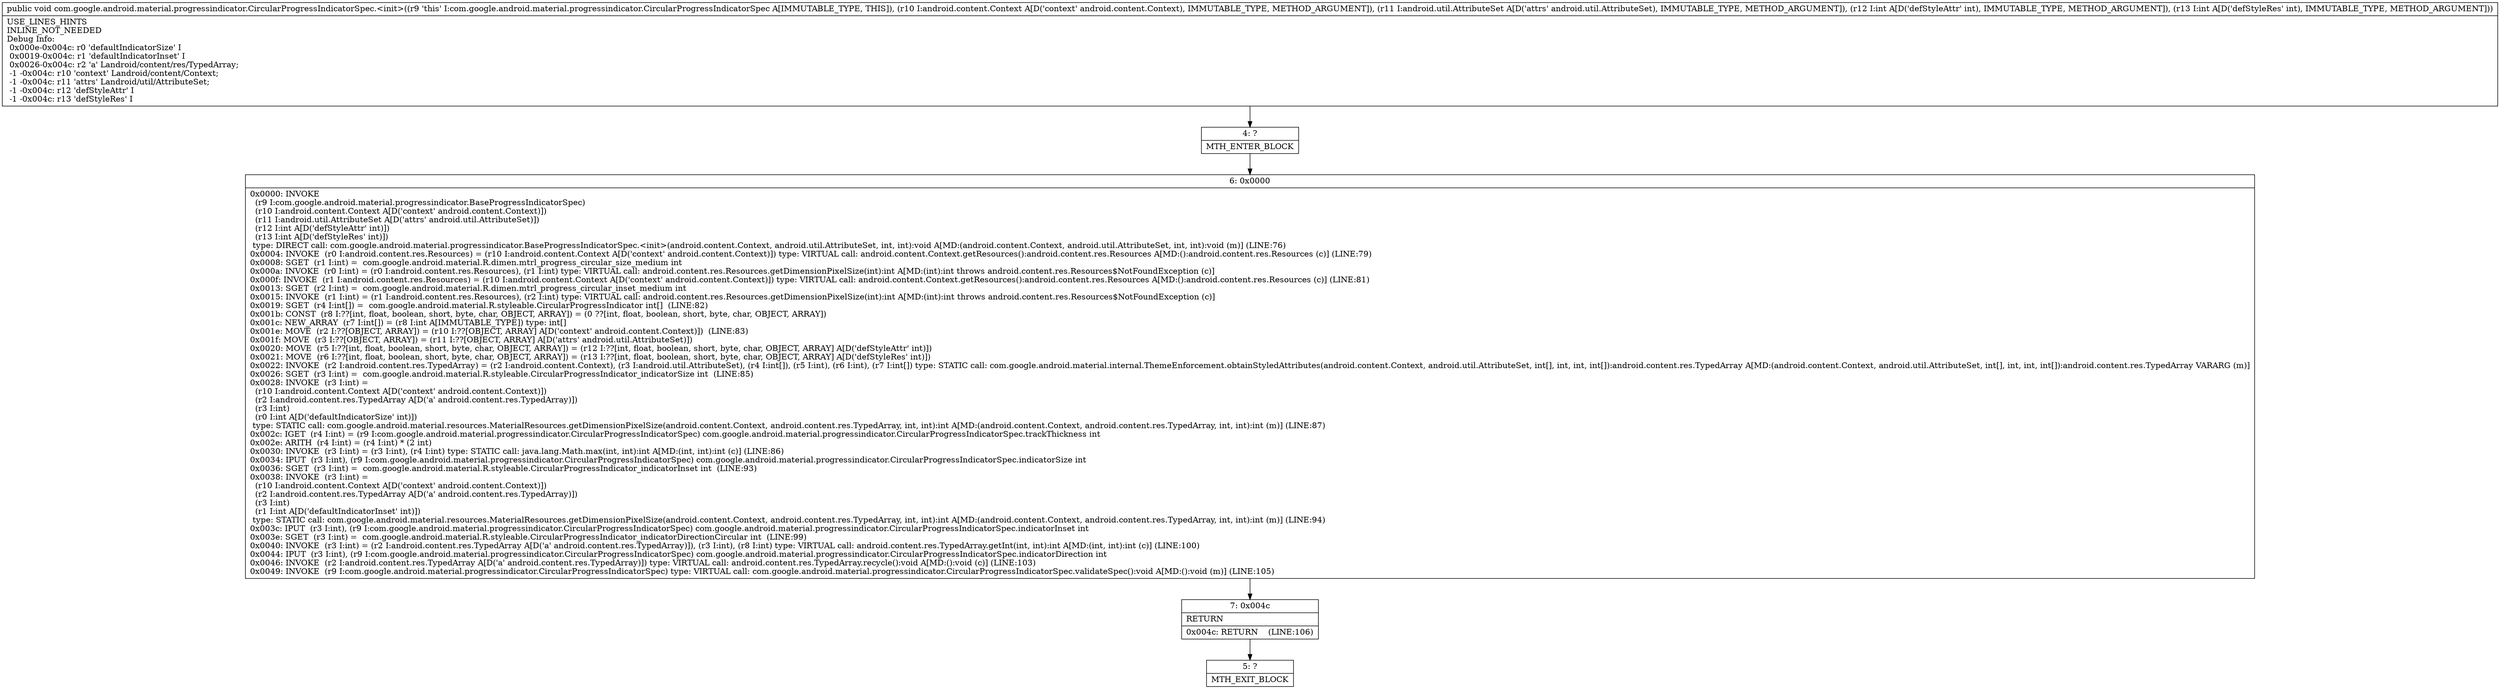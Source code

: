 digraph "CFG forcom.google.android.material.progressindicator.CircularProgressIndicatorSpec.\<init\>(Landroid\/content\/Context;Landroid\/util\/AttributeSet;II)V" {
Node_4 [shape=record,label="{4\:\ ?|MTH_ENTER_BLOCK\l}"];
Node_6 [shape=record,label="{6\:\ 0x0000|0x0000: INVOKE  \l  (r9 I:com.google.android.material.progressindicator.BaseProgressIndicatorSpec)\l  (r10 I:android.content.Context A[D('context' android.content.Context)])\l  (r11 I:android.util.AttributeSet A[D('attrs' android.util.AttributeSet)])\l  (r12 I:int A[D('defStyleAttr' int)])\l  (r13 I:int A[D('defStyleRes' int)])\l type: DIRECT call: com.google.android.material.progressindicator.BaseProgressIndicatorSpec.\<init\>(android.content.Context, android.util.AttributeSet, int, int):void A[MD:(android.content.Context, android.util.AttributeSet, int, int):void (m)] (LINE:76)\l0x0004: INVOKE  (r0 I:android.content.res.Resources) = (r10 I:android.content.Context A[D('context' android.content.Context)]) type: VIRTUAL call: android.content.Context.getResources():android.content.res.Resources A[MD:():android.content.res.Resources (c)] (LINE:79)\l0x0008: SGET  (r1 I:int) =  com.google.android.material.R.dimen.mtrl_progress_circular_size_medium int \l0x000a: INVOKE  (r0 I:int) = (r0 I:android.content.res.Resources), (r1 I:int) type: VIRTUAL call: android.content.res.Resources.getDimensionPixelSize(int):int A[MD:(int):int throws android.content.res.Resources$NotFoundException (c)]\l0x000f: INVOKE  (r1 I:android.content.res.Resources) = (r10 I:android.content.Context A[D('context' android.content.Context)]) type: VIRTUAL call: android.content.Context.getResources():android.content.res.Resources A[MD:():android.content.res.Resources (c)] (LINE:81)\l0x0013: SGET  (r2 I:int) =  com.google.android.material.R.dimen.mtrl_progress_circular_inset_medium int \l0x0015: INVOKE  (r1 I:int) = (r1 I:android.content.res.Resources), (r2 I:int) type: VIRTUAL call: android.content.res.Resources.getDimensionPixelSize(int):int A[MD:(int):int throws android.content.res.Resources$NotFoundException (c)]\l0x0019: SGET  (r4 I:int[]) =  com.google.android.material.R.styleable.CircularProgressIndicator int[]  (LINE:82)\l0x001b: CONST  (r8 I:??[int, float, boolean, short, byte, char, OBJECT, ARRAY]) = (0 ??[int, float, boolean, short, byte, char, OBJECT, ARRAY]) \l0x001c: NEW_ARRAY  (r7 I:int[]) = (r8 I:int A[IMMUTABLE_TYPE]) type: int[] \l0x001e: MOVE  (r2 I:??[OBJECT, ARRAY]) = (r10 I:??[OBJECT, ARRAY] A[D('context' android.content.Context)])  (LINE:83)\l0x001f: MOVE  (r3 I:??[OBJECT, ARRAY]) = (r11 I:??[OBJECT, ARRAY] A[D('attrs' android.util.AttributeSet)]) \l0x0020: MOVE  (r5 I:??[int, float, boolean, short, byte, char, OBJECT, ARRAY]) = (r12 I:??[int, float, boolean, short, byte, char, OBJECT, ARRAY] A[D('defStyleAttr' int)]) \l0x0021: MOVE  (r6 I:??[int, float, boolean, short, byte, char, OBJECT, ARRAY]) = (r13 I:??[int, float, boolean, short, byte, char, OBJECT, ARRAY] A[D('defStyleRes' int)]) \l0x0022: INVOKE  (r2 I:android.content.res.TypedArray) = (r2 I:android.content.Context), (r3 I:android.util.AttributeSet), (r4 I:int[]), (r5 I:int), (r6 I:int), (r7 I:int[]) type: STATIC call: com.google.android.material.internal.ThemeEnforcement.obtainStyledAttributes(android.content.Context, android.util.AttributeSet, int[], int, int, int[]):android.content.res.TypedArray A[MD:(android.content.Context, android.util.AttributeSet, int[], int, int, int[]):android.content.res.TypedArray VARARG (m)]\l0x0026: SGET  (r3 I:int) =  com.google.android.material.R.styleable.CircularProgressIndicator_indicatorSize int  (LINE:85)\l0x0028: INVOKE  (r3 I:int) = \l  (r10 I:android.content.Context A[D('context' android.content.Context)])\l  (r2 I:android.content.res.TypedArray A[D('a' android.content.res.TypedArray)])\l  (r3 I:int)\l  (r0 I:int A[D('defaultIndicatorSize' int)])\l type: STATIC call: com.google.android.material.resources.MaterialResources.getDimensionPixelSize(android.content.Context, android.content.res.TypedArray, int, int):int A[MD:(android.content.Context, android.content.res.TypedArray, int, int):int (m)] (LINE:87)\l0x002c: IGET  (r4 I:int) = (r9 I:com.google.android.material.progressindicator.CircularProgressIndicatorSpec) com.google.android.material.progressindicator.CircularProgressIndicatorSpec.trackThickness int \l0x002e: ARITH  (r4 I:int) = (r4 I:int) * (2 int) \l0x0030: INVOKE  (r3 I:int) = (r3 I:int), (r4 I:int) type: STATIC call: java.lang.Math.max(int, int):int A[MD:(int, int):int (c)] (LINE:86)\l0x0034: IPUT  (r3 I:int), (r9 I:com.google.android.material.progressindicator.CircularProgressIndicatorSpec) com.google.android.material.progressindicator.CircularProgressIndicatorSpec.indicatorSize int \l0x0036: SGET  (r3 I:int) =  com.google.android.material.R.styleable.CircularProgressIndicator_indicatorInset int  (LINE:93)\l0x0038: INVOKE  (r3 I:int) = \l  (r10 I:android.content.Context A[D('context' android.content.Context)])\l  (r2 I:android.content.res.TypedArray A[D('a' android.content.res.TypedArray)])\l  (r3 I:int)\l  (r1 I:int A[D('defaultIndicatorInset' int)])\l type: STATIC call: com.google.android.material.resources.MaterialResources.getDimensionPixelSize(android.content.Context, android.content.res.TypedArray, int, int):int A[MD:(android.content.Context, android.content.res.TypedArray, int, int):int (m)] (LINE:94)\l0x003c: IPUT  (r3 I:int), (r9 I:com.google.android.material.progressindicator.CircularProgressIndicatorSpec) com.google.android.material.progressindicator.CircularProgressIndicatorSpec.indicatorInset int \l0x003e: SGET  (r3 I:int) =  com.google.android.material.R.styleable.CircularProgressIndicator_indicatorDirectionCircular int  (LINE:99)\l0x0040: INVOKE  (r3 I:int) = (r2 I:android.content.res.TypedArray A[D('a' android.content.res.TypedArray)]), (r3 I:int), (r8 I:int) type: VIRTUAL call: android.content.res.TypedArray.getInt(int, int):int A[MD:(int, int):int (c)] (LINE:100)\l0x0044: IPUT  (r3 I:int), (r9 I:com.google.android.material.progressindicator.CircularProgressIndicatorSpec) com.google.android.material.progressindicator.CircularProgressIndicatorSpec.indicatorDirection int \l0x0046: INVOKE  (r2 I:android.content.res.TypedArray A[D('a' android.content.res.TypedArray)]) type: VIRTUAL call: android.content.res.TypedArray.recycle():void A[MD:():void (c)] (LINE:103)\l0x0049: INVOKE  (r9 I:com.google.android.material.progressindicator.CircularProgressIndicatorSpec) type: VIRTUAL call: com.google.android.material.progressindicator.CircularProgressIndicatorSpec.validateSpec():void A[MD:():void (m)] (LINE:105)\l}"];
Node_7 [shape=record,label="{7\:\ 0x004c|RETURN\l|0x004c: RETURN    (LINE:106)\l}"];
Node_5 [shape=record,label="{5\:\ ?|MTH_EXIT_BLOCK\l}"];
MethodNode[shape=record,label="{public void com.google.android.material.progressindicator.CircularProgressIndicatorSpec.\<init\>((r9 'this' I:com.google.android.material.progressindicator.CircularProgressIndicatorSpec A[IMMUTABLE_TYPE, THIS]), (r10 I:android.content.Context A[D('context' android.content.Context), IMMUTABLE_TYPE, METHOD_ARGUMENT]), (r11 I:android.util.AttributeSet A[D('attrs' android.util.AttributeSet), IMMUTABLE_TYPE, METHOD_ARGUMENT]), (r12 I:int A[D('defStyleAttr' int), IMMUTABLE_TYPE, METHOD_ARGUMENT]), (r13 I:int A[D('defStyleRes' int), IMMUTABLE_TYPE, METHOD_ARGUMENT]))  | USE_LINES_HINTS\lINLINE_NOT_NEEDED\lDebug Info:\l  0x000e\-0x004c: r0 'defaultIndicatorSize' I\l  0x0019\-0x004c: r1 'defaultIndicatorInset' I\l  0x0026\-0x004c: r2 'a' Landroid\/content\/res\/TypedArray;\l  \-1 \-0x004c: r10 'context' Landroid\/content\/Context;\l  \-1 \-0x004c: r11 'attrs' Landroid\/util\/AttributeSet;\l  \-1 \-0x004c: r12 'defStyleAttr' I\l  \-1 \-0x004c: r13 'defStyleRes' I\l}"];
MethodNode -> Node_4;Node_4 -> Node_6;
Node_6 -> Node_7;
Node_7 -> Node_5;
}

